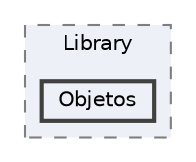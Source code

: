 digraph "C:/Users/Estudiante UCU/Documents/ProgramacionII/pii_2024_2_equipo8/Proyecto_Pokemon/src/Library/Objetos"
{
 // INTERACTIVE_SVG=YES
 // LATEX_PDF_SIZE
  bgcolor="transparent";
  edge [fontname=Helvetica,fontsize=10,labelfontname=Helvetica,labelfontsize=10];
  node [fontname=Helvetica,fontsize=10,shape=box,height=0.2,width=0.4];
  compound=true
  subgraph clusterdir_f741251061e5c7c7ed48ab45c3348f11 {
    graph [ bgcolor="#edf0f7", pencolor="grey50", label="Library", fontname=Helvetica,fontsize=10 style="filled,dashed", URL="dir_f741251061e5c7c7ed48ab45c3348f11.html",tooltip=""]
  dir_1723ece246089ff166e7bd5e1511d089 [label="Objetos", fillcolor="#edf0f7", color="grey25", style="filled,bold", URL="dir_1723ece246089ff166e7bd5e1511d089.html",tooltip=""];
  }
}

